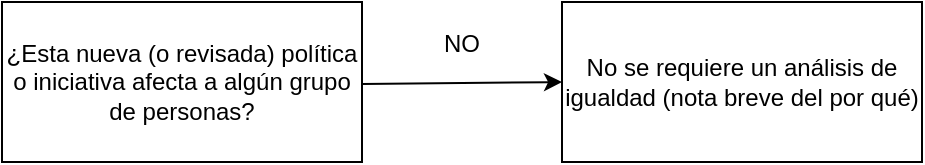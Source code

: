 <mxfile version="24.4.3" type="github">
  <diagram name="Page-1" id="JOWfkH6MdnwbE2q_Opq3">
    <mxGraphModel dx="948" dy="538" grid="1" gridSize="10" guides="1" tooltips="1" connect="1" arrows="1" fold="1" page="1" pageScale="1" pageWidth="827" pageHeight="1169" math="0" shadow="0">
      <root>
        <mxCell id="0" />
        <mxCell id="1" parent="0" />
        <mxCell id="MSvbQUZ_M1PV2zRD2lZT-1" value="¿Esta nueva (o revisada) política o iniciativa afecta a algún grupo de personas? " style="rounded=0;whiteSpace=wrap;html=1;" parent="1" vertex="1">
          <mxGeometry x="200" y="79" width="180" height="80" as="geometry" />
        </mxCell>
        <mxCell id="bXPYc0cqTdXgkaKzH3wF-1" value="No se requiere un análisis de igualdad (nota breve del por qué)" style="rounded=0;whiteSpace=wrap;html=1;" vertex="1" parent="1">
          <mxGeometry x="480" y="79" width="180" height="80" as="geometry" />
        </mxCell>
        <mxCell id="bXPYc0cqTdXgkaKzH3wF-5" value="NO" style="text;html=1;align=center;verticalAlign=middle;whiteSpace=wrap;rounded=0;" vertex="1" parent="1">
          <mxGeometry x="400" y="90" width="60" height="20" as="geometry" />
        </mxCell>
        <mxCell id="bXPYc0cqTdXgkaKzH3wF-7" value="" style="endArrow=classic;html=1;rounded=0;entryX=0;entryY=0.5;entryDx=0;entryDy=0;" edge="1" parent="1" target="bXPYc0cqTdXgkaKzH3wF-1">
          <mxGeometry width="50" height="50" relative="1" as="geometry">
            <mxPoint x="380" y="120" as="sourcePoint" />
            <mxPoint x="430" y="70" as="targetPoint" />
          </mxGeometry>
        </mxCell>
      </root>
    </mxGraphModel>
  </diagram>
</mxfile>
